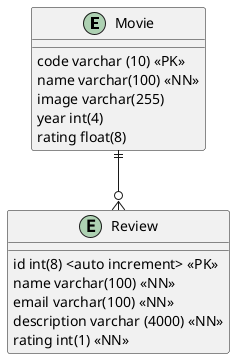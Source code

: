 @startuml "Modelo entidad-relacion"

Entity Movie {
    code varchar (10) <<PK>>
    name varchar(100) <<NN>>
    image varchar(255)
    year int(4) 
    rating float(8)

}

Entity Review{
    id int(8) <auto increment> <<PK>>
    name varchar(100) <<NN>>
    email varchar(100) <<NN>>
    description varchar (4000) <<NN>>
    rating int(1) <<NN>>

}

Movie ||--o{ Review


@enduml